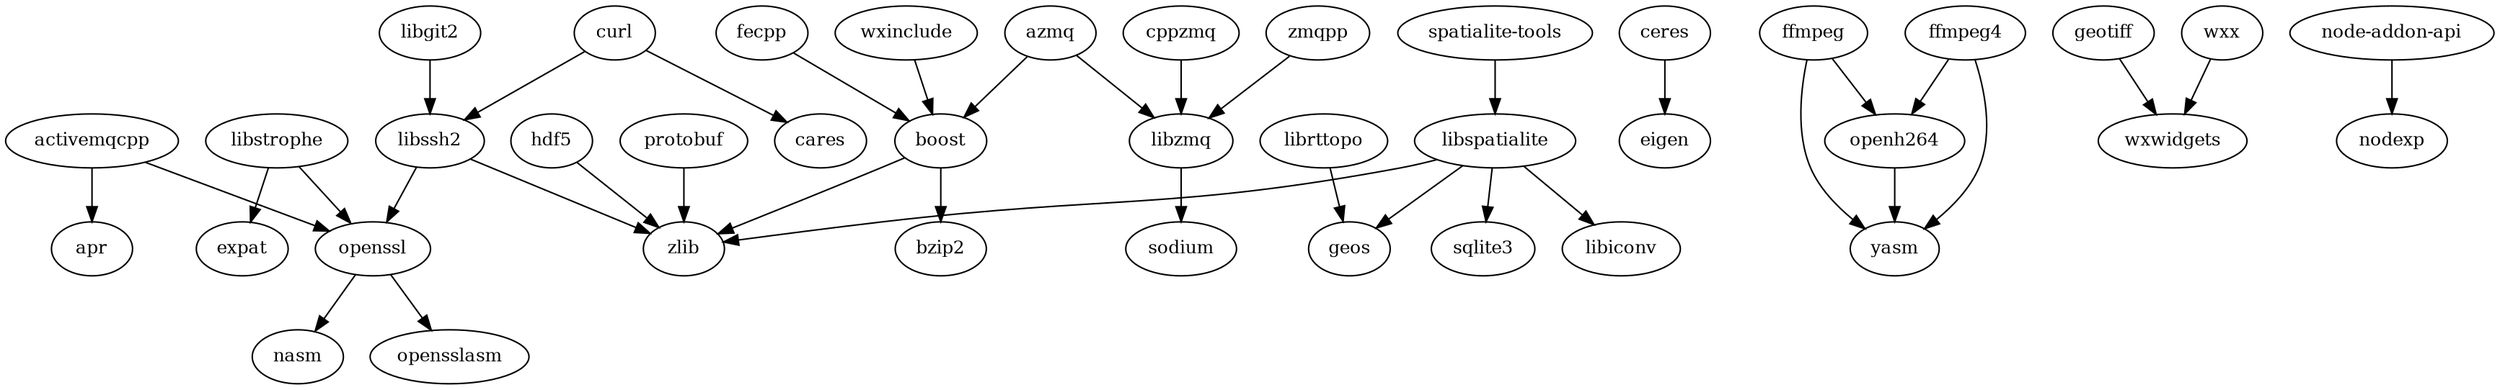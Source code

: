 digraph GG {
  node [fontsize=12];
  "activemqcpp" -> "apr";
  "activemqcpp" -> "openssl";
  "azmq" -> "boost";
  "azmq" -> "libzmq";
  "boost" -> "bzip2";
  "boost" -> "zlib";
  "ceres" -> "eigen";
  "cppzmq" -> "libzmq";
  "curl" -> "cares";
  "curl" -> "libssh2";
  "fecpp" -> "boost";
  "ffmpeg" -> "openh264";
  "ffmpeg" -> "yasm";
  "ffmpeg4" -> "openh264";
  "ffmpeg4" -> "yasm";
  "geotiff" -> "wxwidgets";
  "hdf5" -> "zlib";
  "libgit2" -> "libssh2";
  "librttopo" -> "geos";
  "libspatialite" -> "geos";
  "libspatialite" -> "libiconv";
  "libspatialite" -> "sqlite3";
  "libspatialite" -> "zlib";
  "libssh2" -> "openssl";
  "libssh2" -> "zlib";
  "libstrophe" -> "expat";
  "libstrophe" -> "openssl";
  "libzmq" -> "sodium";
  "node-addon-api" -> "nodexp";
  "openh264" -> "yasm";
  "openssl" -> "nasm";
  "openssl" -> "opensslasm";
  "protobuf" -> "zlib";
  "spatialite-tools" -> "libspatialite";
  "wxinclude" -> "boost";
  "wxx" -> "wxwidgets";
  "zmqpp" -> "libzmq";
}
